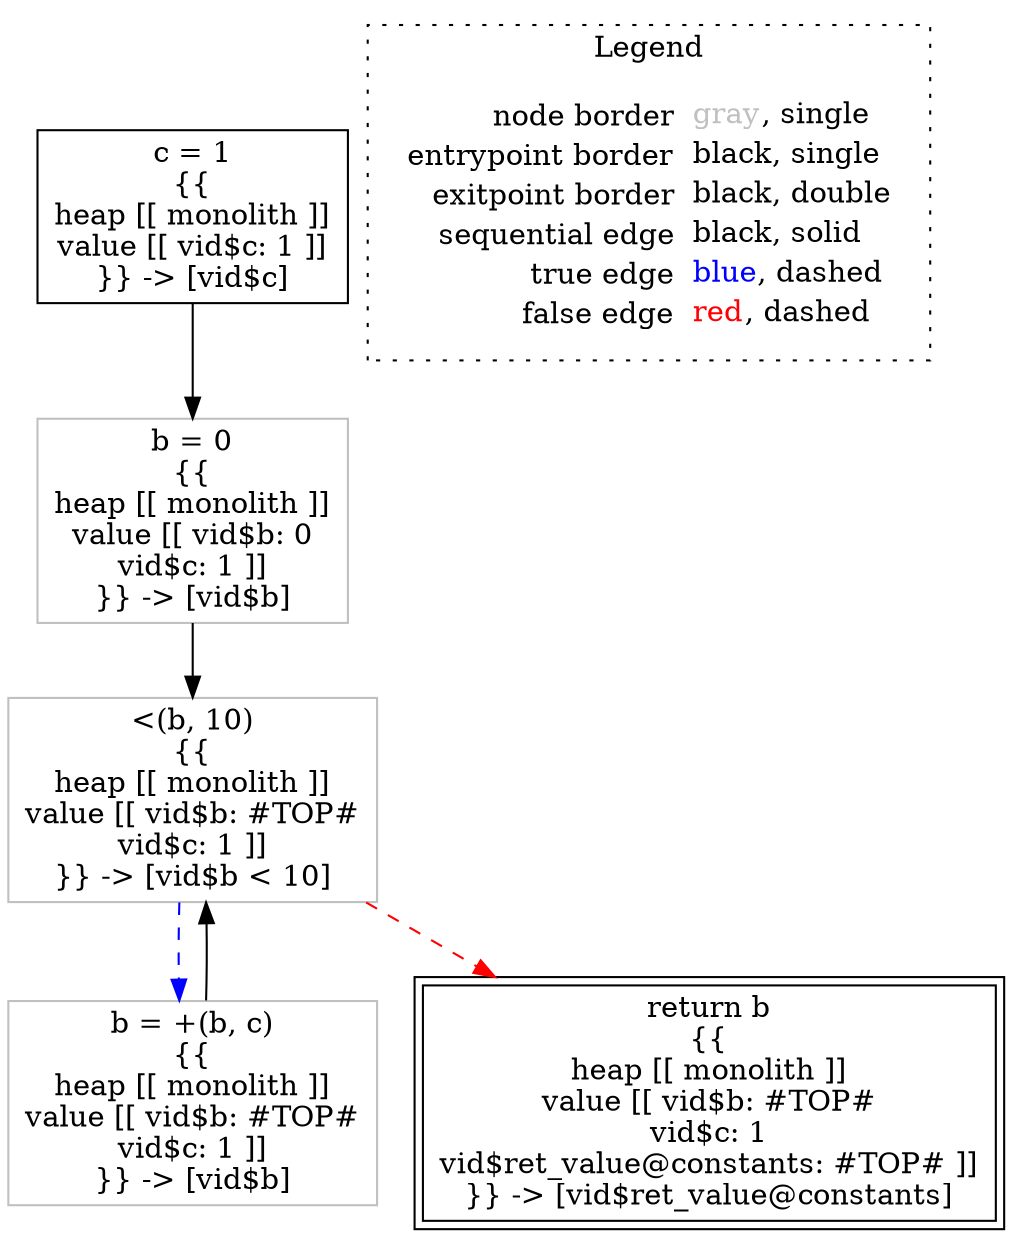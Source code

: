 digraph {
	"node0" [shape="rect",color="black",label=<c = 1<BR/>{{<BR/>heap [[ monolith ]]<BR/>value [[ vid$c: 1 ]]<BR/>}} -&gt; [vid$c]>];
	"node1" [shape="rect",color="gray",label=<b = 0<BR/>{{<BR/>heap [[ monolith ]]<BR/>value [[ vid$b: 0<BR/>vid$c: 1 ]]<BR/>}} -&gt; [vid$b]>];
	"node2" [shape="rect",color="black",peripheries="2",label=<return b<BR/>{{<BR/>heap [[ monolith ]]<BR/>value [[ vid$b: #TOP#<BR/>vid$c: 1<BR/>vid$ret_value@constants: #TOP# ]]<BR/>}} -&gt; [vid$ret_value@constants]>];
	"node3" [shape="rect",color="gray",label=<b = +(b, c)<BR/>{{<BR/>heap [[ monolith ]]<BR/>value [[ vid$b: #TOP#<BR/>vid$c: 1 ]]<BR/>}} -&gt; [vid$b]>];
	"node4" [shape="rect",color="gray",label=<&lt;(b, 10)<BR/>{{<BR/>heap [[ monolith ]]<BR/>value [[ vid$b: #TOP#<BR/>vid$c: 1 ]]<BR/>}} -&gt; [vid$b &lt; 10]>];
	"node1" -> "node4" [color="black"];
	"node3" -> "node4" [color="black"];
	"node0" -> "node1" [color="black"];
	"node4" -> "node2" [color="red",style="dashed"];
	"node4" -> "node3" [color="blue",style="dashed"];
subgraph cluster_legend {
	label="Legend";
	style=dotted;
	node [shape=plaintext];
	"legend" [label=<<table border="0" cellpadding="2" cellspacing="0" cellborder="0"><tr><td align="right">node border&nbsp;</td><td align="left"><font color="gray">gray</font>, single</td></tr><tr><td align="right">entrypoint border&nbsp;</td><td align="left"><font color="black">black</font>, single</td></tr><tr><td align="right">exitpoint border&nbsp;</td><td align="left"><font color="black">black</font>, double</td></tr><tr><td align="right">sequential edge&nbsp;</td><td align="left"><font color="black">black</font>, solid</td></tr><tr><td align="right">true edge&nbsp;</td><td align="left"><font color="blue">blue</font>, dashed</td></tr><tr><td align="right">false edge&nbsp;</td><td align="left"><font color="red">red</font>, dashed</td></tr></table>>];
}

}
